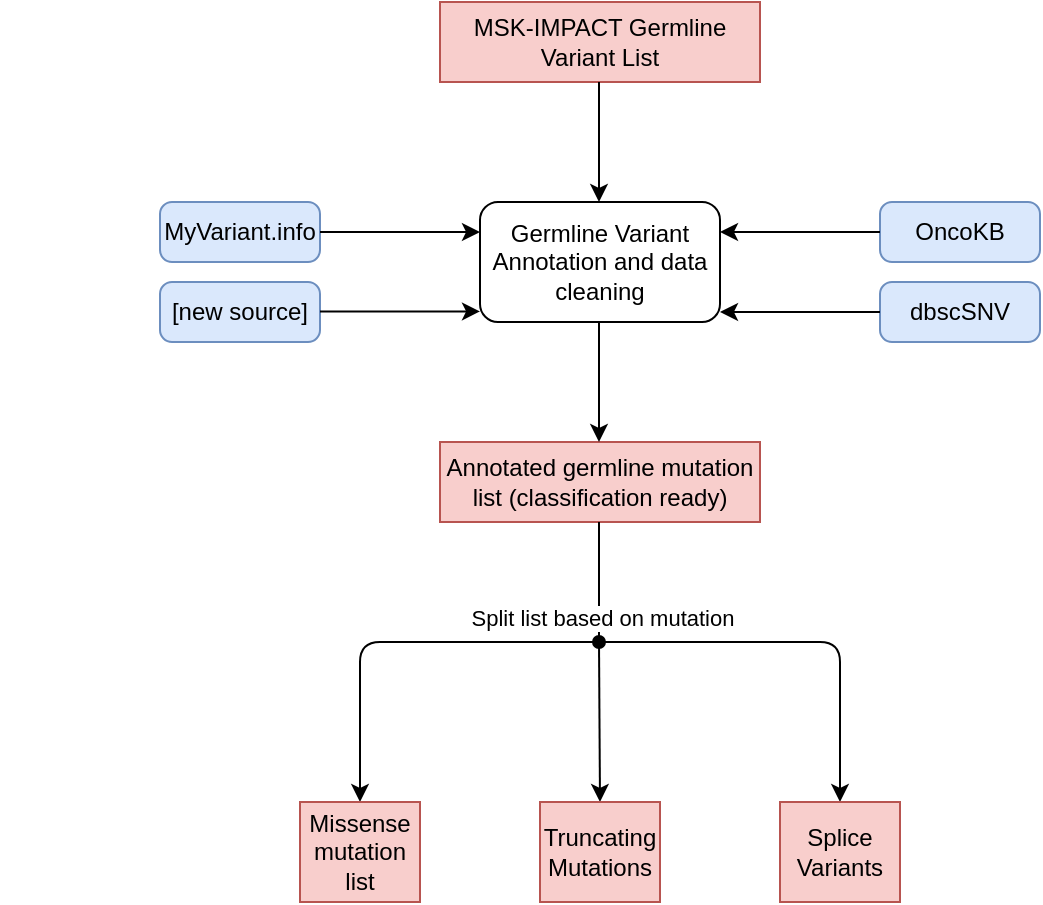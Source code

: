 <mxfile>
    <diagram id="C5RBs43oDa-KdzZeNtuy" name="Page-1">
        <mxGraphModel dx="894" dy="480" grid="1" gridSize="10" guides="1" tooltips="1" connect="1" arrows="1" fold="1" page="1" pageScale="1" pageWidth="827" pageHeight="1169" math="0" shadow="0">
            <root>
                <mxCell id="WIyWlLk6GJQsqaUBKTNV-0"/>
                <mxCell id="WIyWlLk6GJQsqaUBKTNV-1" parent="WIyWlLk6GJQsqaUBKTNV-0"/>
                <mxCell id="6" value="" style="group;container=1;" parent="WIyWlLk6GJQsqaUBKTNV-1" vertex="1" connectable="0">
                    <mxGeometry x="320" y="120" width="160" height="160" as="geometry"/>
                </mxCell>
                <mxCell id="0" value="MSK-IMPACT Germline Variant List" style="rounded=0;whiteSpace=wrap;html=1;fillColor=#f8cecc;strokeColor=#b85450;" parent="6" vertex="1">
                    <mxGeometry width="160" height="40" as="geometry"/>
                </mxCell>
                <mxCell id="1" value="" style="endArrow=classic;html=1;" parent="6" edge="1">
                    <mxGeometry width="50" height="50" relative="1" as="geometry">
                        <mxPoint x="79.5" y="40" as="sourcePoint"/>
                        <mxPoint x="79.5" y="100" as="targetPoint"/>
                    </mxGeometry>
                </mxCell>
                <mxCell id="5" value="Germline Variant Annotation and data cleaning" style="rounded=1;whiteSpace=wrap;html=1;" parent="6" vertex="1">
                    <mxGeometry x="20" y="100" width="120" height="60" as="geometry"/>
                </mxCell>
                <mxCell id="7" value="MyVariant.info" style="rounded=1;whiteSpace=wrap;html=1;arcSize=20;fillColor=#dae8fc;strokeColor=#6c8ebf;" parent="WIyWlLk6GJQsqaUBKTNV-1" vertex="1">
                    <mxGeometry x="180" y="220" width="80" height="30" as="geometry"/>
                </mxCell>
                <mxCell id="9" value="" style="endArrow=classic;html=1;entryX=0;entryY=0.5;entryDx=0;entryDy=0;exitX=1;exitY=0.5;exitDx=0;exitDy=0;" parent="WIyWlLk6GJQsqaUBKTNV-1" source="7" edge="1">
                    <mxGeometry width="50" height="50" relative="1" as="geometry">
                        <mxPoint x="260" y="245" as="sourcePoint"/>
                        <mxPoint x="340" y="235" as="targetPoint"/>
                    </mxGeometry>
                </mxCell>
                <mxCell id="11" value="OncoKB" style="rounded=1;whiteSpace=wrap;html=1;arcSize=20;fillColor=#dae8fc;strokeColor=#6c8ebf;" parent="WIyWlLk6GJQsqaUBKTNV-1" vertex="1">
                    <mxGeometry x="540" y="220" width="80" height="30" as="geometry"/>
                </mxCell>
                <mxCell id="12" value="" style="endArrow=classic;html=1;entryX=1;entryY=0.5;entryDx=0;entryDy=0;exitX=0;exitY=0.5;exitDx=0;exitDy=0;" parent="WIyWlLk6GJQsqaUBKTNV-1" source="11" edge="1">
                    <mxGeometry width="50" height="50" relative="1" as="geometry">
                        <mxPoint x="660" y="275" as="sourcePoint"/>
                        <mxPoint x="460" y="235" as="targetPoint"/>
                    </mxGeometry>
                </mxCell>
                <mxCell id="15" value="dbscSNV" style="rounded=1;whiteSpace=wrap;html=1;arcSize=20;fillColor=#dae8fc;strokeColor=#6c8ebf;" parent="WIyWlLk6GJQsqaUBKTNV-1" vertex="1">
                    <mxGeometry x="540" y="260" width="80" height="30" as="geometry"/>
                </mxCell>
                <mxCell id="16" value="" style="endArrow=classic;html=1;entryX=1;entryY=0.5;entryDx=0;entryDy=0;exitX=0;exitY=0.5;exitDx=0;exitDy=0;" parent="WIyWlLk6GJQsqaUBKTNV-1" source="15" edge="1">
                    <mxGeometry width="50" height="50" relative="1" as="geometry">
                        <mxPoint x="660" y="315" as="sourcePoint"/>
                        <mxPoint x="460" y="275" as="targetPoint"/>
                    </mxGeometry>
                </mxCell>
                <mxCell id="20" value="" style="group;direction=west;container=1;" parent="WIyWlLk6GJQsqaUBKTNV-1" vertex="1" connectable="0">
                    <mxGeometry x="100" y="260" width="160" height="30" as="geometry"/>
                </mxCell>
                <mxCell id="18" value="[new source]" style="rounded=1;whiteSpace=wrap;html=1;arcSize=20;fillColor=#dae8fc;strokeColor=#6c8ebf;direction=east;" parent="20" vertex="1">
                    <mxGeometry x="80" width="80" height="30" as="geometry"/>
                </mxCell>
                <mxCell id="24" value="" style="endArrow=classic;html=1;entryX=0;entryY=0.5;entryDx=0;entryDy=0;exitX=1;exitY=0.5;exitDx=0;exitDy=0;" parent="WIyWlLk6GJQsqaUBKTNV-1" edge="1">
                    <mxGeometry width="50" height="50" relative="1" as="geometry">
                        <mxPoint x="260" y="274.71" as="sourcePoint"/>
                        <mxPoint x="340" y="274.71" as="targetPoint"/>
                    </mxGeometry>
                </mxCell>
                <mxCell id="25" value="Annotated germline mutation list (classification ready)" style="rounded=0;whiteSpace=wrap;html=1;fillColor=#f8cecc;strokeColor=#b85450;" vertex="1" parent="WIyWlLk6GJQsqaUBKTNV-1">
                    <mxGeometry x="320" y="340" width="160" height="40" as="geometry"/>
                </mxCell>
                <mxCell id="26" value="" style="endArrow=oval;html=1;rounded=1;endFill=1;" edge="1" parent="WIyWlLk6GJQsqaUBKTNV-1">
                    <mxGeometry width="50" height="50" relative="1" as="geometry">
                        <mxPoint x="399.5" y="380" as="sourcePoint"/>
                        <mxPoint x="399.5" y="440" as="targetPoint"/>
                    </mxGeometry>
                </mxCell>
                <mxCell id="33" value="Split list based on mutation" style="edgeLabel;html=1;align=center;verticalAlign=middle;resizable=0;points=[];" vertex="1" connectable="0" parent="26">
                    <mxGeometry x="0.6" y="1" relative="1" as="geometry">
                        <mxPoint as="offset"/>
                    </mxGeometry>
                </mxCell>
                <mxCell id="27" value="" style="endArrow=classic;html=1;" edge="1" parent="WIyWlLk6GJQsqaUBKTNV-1">
                    <mxGeometry width="50" height="50" relative="1" as="geometry">
                        <mxPoint x="399.5" y="280" as="sourcePoint"/>
                        <mxPoint x="399.5" y="340" as="targetPoint"/>
                    </mxGeometry>
                </mxCell>
                <mxCell id="28" value="" style="endArrow=classic;html=1;edgeStyle=orthogonalEdgeStyle;" edge="1" parent="WIyWlLk6GJQsqaUBKTNV-1">
                    <mxGeometry width="50" height="50" relative="1" as="geometry">
                        <mxPoint x="400" y="440" as="sourcePoint"/>
                        <mxPoint x="280" y="520" as="targetPoint"/>
                        <Array as="points">
                            <mxPoint x="280" y="440"/>
                            <mxPoint x="280" y="480"/>
                        </Array>
                    </mxGeometry>
                </mxCell>
                <mxCell id="29" value="" style="endArrow=classic;html=1;" edge="1" parent="WIyWlLk6GJQsqaUBKTNV-1">
                    <mxGeometry width="50" height="50" relative="1" as="geometry">
                        <mxPoint x="399.5" y="440" as="sourcePoint"/>
                        <mxPoint x="400" y="520" as="targetPoint"/>
                    </mxGeometry>
                </mxCell>
                <mxCell id="30" value="" style="endArrow=classic;html=1;edgeStyle=orthogonalEdgeStyle;" edge="1" parent="WIyWlLk6GJQsqaUBKTNV-1">
                    <mxGeometry width="50" height="50" relative="1" as="geometry">
                        <mxPoint x="400" y="440" as="sourcePoint"/>
                        <mxPoint x="520" y="520" as="targetPoint"/>
                        <Array as="points">
                            <mxPoint x="520" y="440"/>
                            <mxPoint x="520" y="480"/>
                        </Array>
                    </mxGeometry>
                </mxCell>
                <mxCell id="32" value="Missense mutation list" style="rounded=0;whiteSpace=wrap;html=1;fillColor=#f8cecc;strokeColor=#b85450;" vertex="1" parent="WIyWlLk6GJQsqaUBKTNV-1">
                    <mxGeometry x="250" y="520" width="60" height="50" as="geometry"/>
                </mxCell>
                <mxCell id="36" value="Truncating Mutations" style="rounded=0;whiteSpace=wrap;html=1;fillColor=#f8cecc;strokeColor=#b85450;" vertex="1" parent="WIyWlLk6GJQsqaUBKTNV-1">
                    <mxGeometry x="370" y="520" width="60" height="50" as="geometry"/>
                </mxCell>
                <mxCell id="37" value="Splice Variants" style="rounded=0;whiteSpace=wrap;html=1;fillColor=#f8cecc;strokeColor=#b85450;" vertex="1" parent="WIyWlLk6GJQsqaUBKTNV-1">
                    <mxGeometry x="490" y="520" width="60" height="50" as="geometry"/>
                </mxCell>
            </root>
        </mxGraphModel>
    </diagram>
</mxfile>